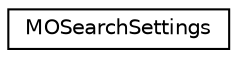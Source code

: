 digraph G
{
  edge [fontname="Helvetica",fontsize="10",labelfontname="Helvetica",labelfontsize="10"];
  node [fontname="Helvetica",fontsize="10",shape=record];
  rankdir=LR;
  Node1 [label="MOSearchSettings",height=0.2,width=0.4,color="black", fillcolor="white", style="filled",URL="$interface_m_o_search_settings.html",tooltip="The class keeps the search settings to be stored in the data based."];
}

